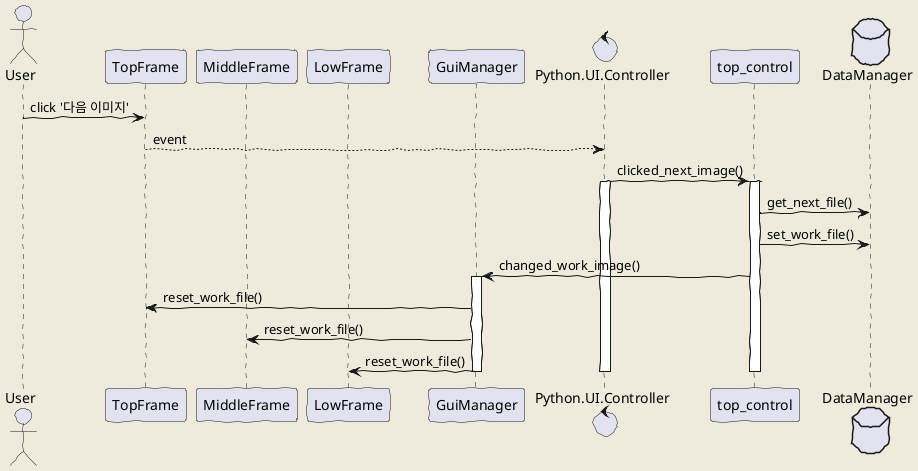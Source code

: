 @startuml Next Image
    skinparam backgroundColor #EEEBDC
    skinparam handwritten true
    actor User
    participant TopFrame
    participant MiddleFrame
    participant LowFrame
    participant GuiManager
    control Python.UI.Controller as Python.UI
    participant top_control
    database DataManager
    User -> TopFrame : click '다음 이미지'
    TopFrame --> Python.UI : event
    Python.UI -> top_control : clicked_next_image()
    activate Python.UI
    activate top_control
    top_control -> DataManager : get_next_file()
    top_control -> DataManager : set_work_file()
    top_control -> GuiManager : changed_work_image()
    activate GuiManager
    GuiManager -> TopFrame : reset_work_file()
    GuiManager -> MiddleFrame : reset_work_file()
    GuiManager -> LowFrame : reset_work_file()
    deactivate GuiManager
    deactivate top_control
    deactivate Python.UI
@enduml